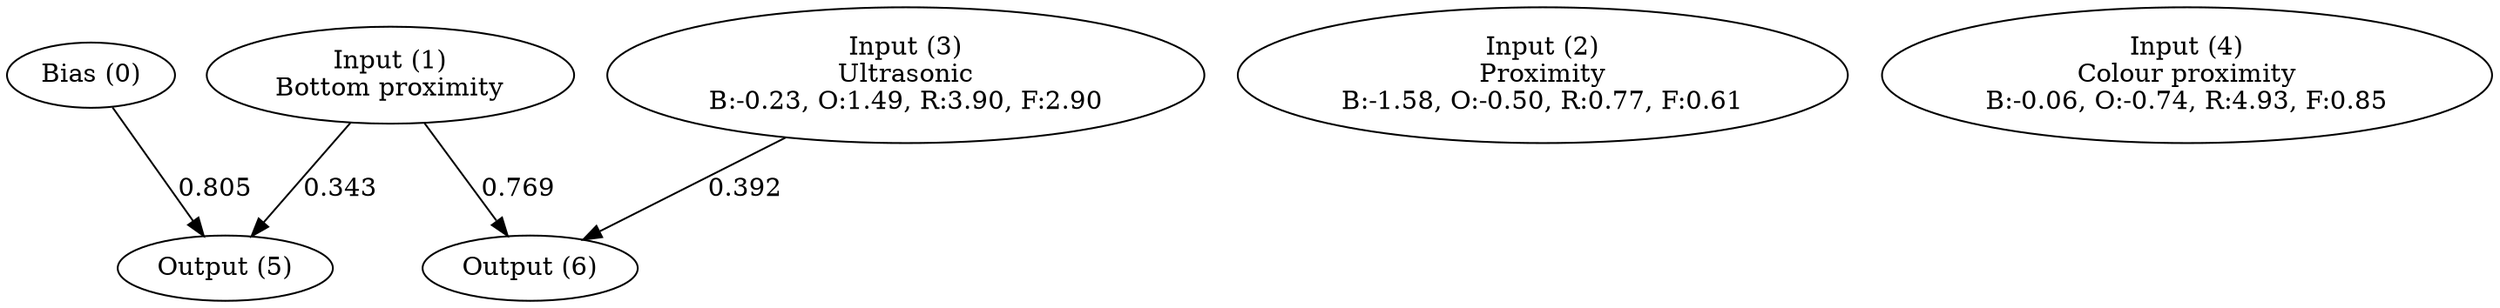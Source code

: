 digraph G {
  0 [ label="Bias (0)" ];
  1 [ label="Input (1)\nBottom proximity" ];
  2 [ label="Input (2)\nProximity\nB:-1.58, O:-0.50, R:0.77, F:0.61" ];
  3 [ label="Input (3)\nUltrasonic\nB:-0.23, O:1.49, R:3.90, F:2.90" ];
  4 [ label="Input (4)\nColour proximity\nB:-0.06, O:-0.74, R:4.93, F:0.85" ];
  5 [ label="Output (5)" ];
  6 [ label="Output (6)" ];
  { rank=same 0 1 2 3 4 }
  { rank=same 5 6 }
  0 -> 5 [ label="0.805" ];
  1 -> 5 [ label="0.343" ];
  1 -> 6 [ label="0.769" ];
  3 -> 6 [ label="0.392" ];
}
